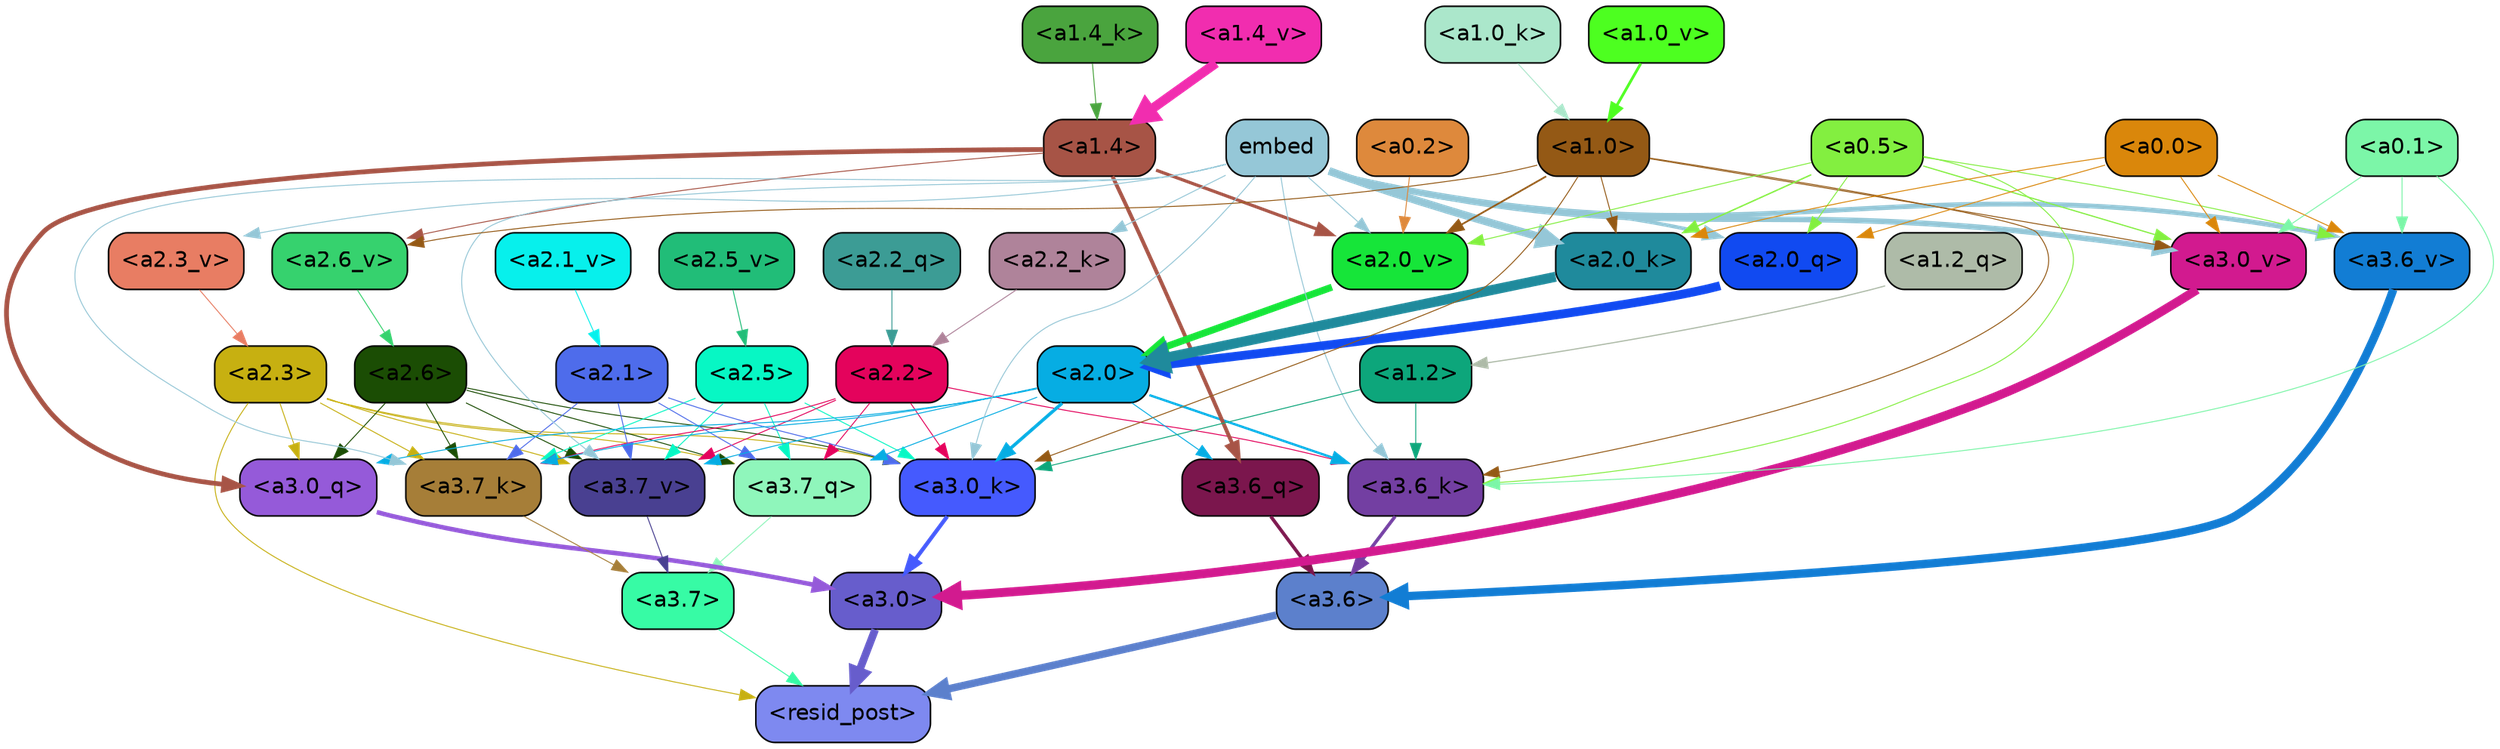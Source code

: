 strict digraph "" {
	graph [bgcolor=transparent,
		layout=dot,
		overlap=false,
		splines=true
	];
	"<a3.7>"	[color=black,
		fillcolor="#37fba5",
		fontname=Helvetica,
		shape=box,
		style="filled, rounded"];
	"<resid_post>"	[color=black,
		fillcolor="#7e89f0",
		fontname=Helvetica,
		shape=box,
		style="filled, rounded"];
	"<a3.7>" -> "<resid_post>"	[color="#37fba5",
		penwidth=0.6];
	"<a3.6>"	[color=black,
		fillcolor="#5c80cc",
		fontname=Helvetica,
		shape=box,
		style="filled, rounded"];
	"<a3.6>" -> "<resid_post>"	[color="#5c80cc",
		penwidth=4.7534414529800415];
	"<a3.0>"	[color=black,
		fillcolor="#675dcc",
		fontname=Helvetica,
		shape=box,
		style="filled, rounded"];
	"<a3.0>" -> "<resid_post>"	[color="#675dcc",
		penwidth=4.898576855659485];
	"<a2.3>"	[color=black,
		fillcolor="#c7b011",
		fontname=Helvetica,
		shape=box,
		style="filled, rounded"];
	"<a2.3>" -> "<resid_post>"	[color="#c7b011",
		penwidth=0.6];
	"<a3.7_q>"	[color=black,
		fillcolor="#8ff6bb",
		fontname=Helvetica,
		shape=box,
		style="filled, rounded"];
	"<a2.3>" -> "<a3.7_q>"	[color="#c7b011",
		penwidth=0.6];
	"<a3.0_q>"	[color=black,
		fillcolor="#955ad9",
		fontname=Helvetica,
		shape=box,
		style="filled, rounded"];
	"<a2.3>" -> "<a3.0_q>"	[color="#c7b011",
		penwidth=0.6];
	"<a3.7_k>"	[color=black,
		fillcolor="#a67e38",
		fontname=Helvetica,
		shape=box,
		style="filled, rounded"];
	"<a2.3>" -> "<a3.7_k>"	[color="#c7b011",
		penwidth=0.6];
	"<a3.0_k>"	[color=black,
		fillcolor="#455afe",
		fontname=Helvetica,
		shape=box,
		style="filled, rounded"];
	"<a2.3>" -> "<a3.0_k>"	[color="#c7b011",
		penwidth=0.6];
	"<a3.7_v>"	[color=black,
		fillcolor="#494091",
		fontname=Helvetica,
		shape=box,
		style="filled, rounded"];
	"<a2.3>" -> "<a3.7_v>"	[color="#c7b011",
		penwidth=0.6];
	"<a3.7_q>" -> "<a3.7>"	[color="#8ff6bb",
		penwidth=0.6];
	"<a3.6_q>"	[color=black,
		fillcolor="#7b164d",
		fontname=Helvetica,
		shape=box,
		style="filled, rounded"];
	"<a3.6_q>" -> "<a3.6>"	[color="#7b164d",
		penwidth=2.160832464694977];
	"<a3.0_q>" -> "<a3.0>"	[color="#955ad9",
		penwidth=2.870753765106201];
	"<a3.7_k>" -> "<a3.7>"	[color="#a67e38",
		penwidth=0.6];
	"<a3.6_k>"	[color=black,
		fillcolor="#733fa2",
		fontname=Helvetica,
		shape=box,
		style="filled, rounded"];
	"<a3.6_k>" -> "<a3.6>"	[color="#733fa2",
		penwidth=2.13908451795578];
	"<a3.0_k>" -> "<a3.0>"	[color="#455afe",
		penwidth=2.520303964614868];
	"<a3.7_v>" -> "<a3.7>"	[color="#494091",
		penwidth=0.6];
	"<a3.6_v>"	[color=black,
		fillcolor="#127dd4",
		fontname=Helvetica,
		shape=box,
		style="filled, rounded"];
	"<a3.6_v>" -> "<a3.6>"	[color="#127dd4",
		penwidth=5.297133803367615];
	"<a3.0_v>"	[color=black,
		fillcolor="#d21a8f",
		fontname=Helvetica,
		shape=box,
		style="filled, rounded"];
	"<a3.0_v>" -> "<a3.0>"	[color="#d21a8f",
		penwidth=5.680712580680847];
	"<a2.6>"	[color=black,
		fillcolor="#1b4d04",
		fontname=Helvetica,
		shape=box,
		style="filled, rounded"];
	"<a2.6>" -> "<a3.7_q>"	[color="#1b4d04",
		penwidth=0.6];
	"<a2.6>" -> "<a3.0_q>"	[color="#1b4d04",
		penwidth=0.6];
	"<a2.6>" -> "<a3.7_k>"	[color="#1b4d04",
		penwidth=0.6];
	"<a2.6>" -> "<a3.0_k>"	[color="#1b4d04",
		penwidth=0.6];
	"<a2.6>" -> "<a3.7_v>"	[color="#1b4d04",
		penwidth=0.6];
	"<a2.5>"	[color=black,
		fillcolor="#07f7c4",
		fontname=Helvetica,
		shape=box,
		style="filled, rounded"];
	"<a2.5>" -> "<a3.7_q>"	[color="#07f7c4",
		penwidth=0.6];
	"<a2.5>" -> "<a3.7_k>"	[color="#07f7c4",
		penwidth=0.6];
	"<a2.5>" -> "<a3.0_k>"	[color="#07f7c4",
		penwidth=0.6];
	"<a2.5>" -> "<a3.7_v>"	[color="#07f7c4",
		penwidth=0.6];
	"<a2.2>"	[color=black,
		fillcolor="#e4035c",
		fontname=Helvetica,
		shape=box,
		style="filled, rounded"];
	"<a2.2>" -> "<a3.7_q>"	[color="#e4035c",
		penwidth=0.6];
	"<a2.2>" -> "<a3.7_k>"	[color="#e4035c",
		penwidth=0.6];
	"<a2.2>" -> "<a3.6_k>"	[color="#e4035c",
		penwidth=0.6];
	"<a2.2>" -> "<a3.0_k>"	[color="#e4035c",
		penwidth=0.6];
	"<a2.2>" -> "<a3.7_v>"	[color="#e4035c",
		penwidth=0.6];
	"<a2.1>"	[color=black,
		fillcolor="#4e6ceb",
		fontname=Helvetica,
		shape=box,
		style="filled, rounded"];
	"<a2.1>" -> "<a3.7_q>"	[color="#4e6ceb",
		penwidth=0.6];
	"<a2.1>" -> "<a3.7_k>"	[color="#4e6ceb",
		penwidth=0.6];
	"<a2.1>" -> "<a3.0_k>"	[color="#4e6ceb",
		penwidth=0.6];
	"<a2.1>" -> "<a3.7_v>"	[color="#4e6ceb",
		penwidth=0.6];
	"<a2.0>"	[color=black,
		fillcolor="#06ade3",
		fontname=Helvetica,
		shape=box,
		style="filled, rounded"];
	"<a2.0>" -> "<a3.7_q>"	[color="#06ade3",
		penwidth=0.6];
	"<a2.0>" -> "<a3.6_q>"	[color="#06ade3",
		penwidth=0.6];
	"<a2.0>" -> "<a3.0_q>"	[color="#06ade3",
		penwidth=0.6];
	"<a2.0>" -> "<a3.7_k>"	[color="#06ade3",
		penwidth=0.6];
	"<a2.0>" -> "<a3.6_k>"	[color="#06ade3",
		penwidth=1.4807794839143753];
	"<a2.0>" -> "<a3.0_k>"	[color="#06ade3",
		penwidth=2.095262974500656];
	"<a2.0>" -> "<a3.7_v>"	[color="#06ade3",
		penwidth=0.6];
	"<a1.4>"	[color=black,
		fillcolor="#a75446",
		fontname=Helvetica,
		shape=box,
		style="filled, rounded"];
	"<a1.4>" -> "<a3.6_q>"	[color="#a75446",
		penwidth=2.425799250602722];
	"<a1.4>" -> "<a3.0_q>"	[color="#a75446",
		penwidth=3.0341034531593323];
	"<a2.6_v>"	[color=black,
		fillcolor="#36d26e",
		fontname=Helvetica,
		shape=box,
		style="filled, rounded"];
	"<a1.4>" -> "<a2.6_v>"	[color="#a75446",
		penwidth=0.6];
	"<a2.0_v>"	[color=black,
		fillcolor="#16e539",
		fontname=Helvetica,
		shape=box,
		style="filled, rounded"];
	"<a1.4>" -> "<a2.0_v>"	[color="#a75446",
		penwidth=2.007302835583687];
	embed	[color=black,
		fillcolor="#95c7d7",
		fontname=Helvetica,
		shape=box,
		style="filled, rounded"];
	embed -> "<a3.7_k>"	[color="#95c7d7",
		penwidth=0.6];
	embed -> "<a3.6_k>"	[color="#95c7d7",
		penwidth=0.6];
	embed -> "<a3.0_k>"	[color="#95c7d7",
		penwidth=0.6];
	embed -> "<a3.7_v>"	[color="#95c7d7",
		penwidth=0.6];
	embed -> "<a3.6_v>"	[color="#95c7d7",
		penwidth=3.067279100418091];
	embed -> "<a3.0_v>"	[color="#95c7d7",
		penwidth=3.5202720761299133];
	"<a2.0_q>"	[color=black,
		fillcolor="#114af1",
		fontname=Helvetica,
		shape=box,
		style="filled, rounded"];
	embed -> "<a2.0_q>"	[color="#95c7d7",
		penwidth=2.339468687772751];
	"<a2.2_k>"	[color=black,
		fillcolor="#af839a",
		fontname=Helvetica,
		shape=box,
		style="filled, rounded"];
	embed -> "<a2.2_k>"	[color="#95c7d7",
		penwidth=0.6];
	"<a2.0_k>"	[color=black,
		fillcolor="#1f8a9c",
		fontname=Helvetica,
		shape=box,
		style="filled, rounded"];
	embed -> "<a2.0_k>"	[color="#95c7d7",
		penwidth=4.9759310483932495];
	"<a2.3_v>"	[color=black,
		fillcolor="#e87d63",
		fontname=Helvetica,
		shape=box,
		style="filled, rounded"];
	embed -> "<a2.3_v>"	[color="#95c7d7",
		penwidth=0.6];
	embed -> "<a2.0_v>"	[color="#95c7d7",
		penwidth=0.6];
	"<a1.2>"	[color=black,
		fillcolor="#0da67b",
		fontname=Helvetica,
		shape=box,
		style="filled, rounded"];
	"<a1.2>" -> "<a3.6_k>"	[color="#0da67b",
		penwidth=0.6];
	"<a1.2>" -> "<a3.0_k>"	[color="#0da67b",
		penwidth=0.6];
	"<a1.0>"	[color=black,
		fillcolor="#945915",
		fontname=Helvetica,
		shape=box,
		style="filled, rounded"];
	"<a1.0>" -> "<a3.6_k>"	[color="#945915",
		penwidth=0.6];
	"<a1.0>" -> "<a3.0_k>"	[color="#945915",
		penwidth=0.6];
	"<a1.0>" -> "<a3.0_v>"	[color="#945915",
		penwidth=0.6];
	"<a1.0>" -> "<a2.0_k>"	[color="#945915",
		penwidth=0.6];
	"<a1.0>" -> "<a2.6_v>"	[color="#945915",
		penwidth=0.6];
	"<a1.0>" -> "<a2.0_v>"	[color="#945915",
		penwidth=1.0943371653556824];
	"<a0.5>"	[color=black,
		fillcolor="#83ef40",
		fontname=Helvetica,
		shape=box,
		style="filled, rounded"];
	"<a0.5>" -> "<a3.6_k>"	[color="#83ef40",
		penwidth=0.6];
	"<a0.5>" -> "<a3.6_v>"	[color="#83ef40",
		penwidth=0.6];
	"<a0.5>" -> "<a3.0_v>"	[color="#83ef40",
		penwidth=0.764040544629097];
	"<a0.5>" -> "<a2.0_q>"	[color="#83ef40",
		penwidth=0.6];
	"<a0.5>" -> "<a2.0_k>"	[color="#83ef40",
		penwidth=0.8956001400947571];
	"<a0.5>" -> "<a2.0_v>"	[color="#83ef40",
		penwidth=0.6];
	"<a0.1>"	[color=black,
		fillcolor="#7cf6a8",
		fontname=Helvetica,
		shape=box,
		style="filled, rounded"];
	"<a0.1>" -> "<a3.6_k>"	[color="#7cf6a8",
		penwidth=0.6];
	"<a0.1>" -> "<a3.6_v>"	[color="#7cf6a8",
		penwidth=0.6];
	"<a0.1>" -> "<a3.0_v>"	[color="#7cf6a8",
		penwidth=0.6];
	"<a0.0>"	[color=black,
		fillcolor="#da870b",
		fontname=Helvetica,
		shape=box,
		style="filled, rounded"];
	"<a0.0>" -> "<a3.6_v>"	[color="#da870b",
		penwidth=0.6];
	"<a0.0>" -> "<a3.0_v>"	[color="#da870b",
		penwidth=0.6];
	"<a0.0>" -> "<a2.0_q>"	[color="#da870b",
		penwidth=0.6];
	"<a0.0>" -> "<a2.0_k>"	[color="#da870b",
		penwidth=0.6];
	"<a2.2_q>"	[color=black,
		fillcolor="#3c9c95",
		fontname=Helvetica,
		shape=box,
		style="filled, rounded"];
	"<a2.2_q>" -> "<a2.2>"	[color="#3c9c95",
		penwidth=0.6];
	"<a2.0_q>" -> "<a2.0>"	[color="#114af1",
		penwidth=5.606565475463867];
	"<a2.2_k>" -> "<a2.2>"	[color="#af839a",
		penwidth=0.6];
	"<a2.0_k>" -> "<a2.0>"	[color="#1f8a9c",
		penwidth=6.344284534454346];
	"<a2.6_v>" -> "<a2.6>"	[color="#36d26e",
		penwidth=0.6];
	"<a2.5_v>"	[color=black,
		fillcolor="#21bd78",
		fontname=Helvetica,
		shape=box,
		style="filled, rounded"];
	"<a2.5_v>" -> "<a2.5>"	[color="#21bd78",
		penwidth=0.6];
	"<a2.3_v>" -> "<a2.3>"	[color="#e87d63",
		penwidth=0.6];
	"<a2.1_v>"	[color=black,
		fillcolor="#07f0ec",
		fontname=Helvetica,
		shape=box,
		style="filled, rounded"];
	"<a2.1_v>" -> "<a2.1>"	[color="#07f0ec",
		penwidth=0.6];
	"<a2.0_v>" -> "<a2.0>"	[color="#16e539",
		penwidth=4.422677040100098];
	"<a0.2>"	[color=black,
		fillcolor="#de893c",
		fontname=Helvetica,
		shape=box,
		style="filled, rounded"];
	"<a0.2>" -> "<a2.0_v>"	[color="#de893c",
		penwidth=0.6];
	"<a1.2_q>"	[color=black,
		fillcolor="#aebba8",
		fontname=Helvetica,
		shape=box,
		style="filled, rounded"];
	"<a1.2_q>" -> "<a1.2>"	[color="#aebba8",
		penwidth=0.7570515871047974];
	"<a1.4_k>"	[color=black,
		fillcolor="#4aa43e",
		fontname=Helvetica,
		shape=box,
		style="filled, rounded"];
	"<a1.4_k>" -> "<a1.4>"	[color="#4aa43e",
		penwidth=0.6];
	"<a1.0_k>"	[color=black,
		fillcolor="#abe7cb",
		fontname=Helvetica,
		shape=box,
		style="filled, rounded"];
	"<a1.0_k>" -> "<a1.0>"	[color="#abe7cb",
		penwidth=0.6];
	"<a1.4_v>"	[color=black,
		fillcolor="#f12daf",
		fontname=Helvetica,
		shape=box,
		style="filled, rounded"];
	"<a1.4_v>" -> "<a1.4>"	[color="#f12daf",
		penwidth=6.0194467306137085];
	"<a1.0_v>"	[color=black,
		fillcolor="#4dff20",
		fontname=Helvetica,
		shape=box,
		style="filled, rounded"];
	"<a1.0_v>" -> "<a1.0>"	[color="#4dff20",
		penwidth=1.738280937075615];
}
